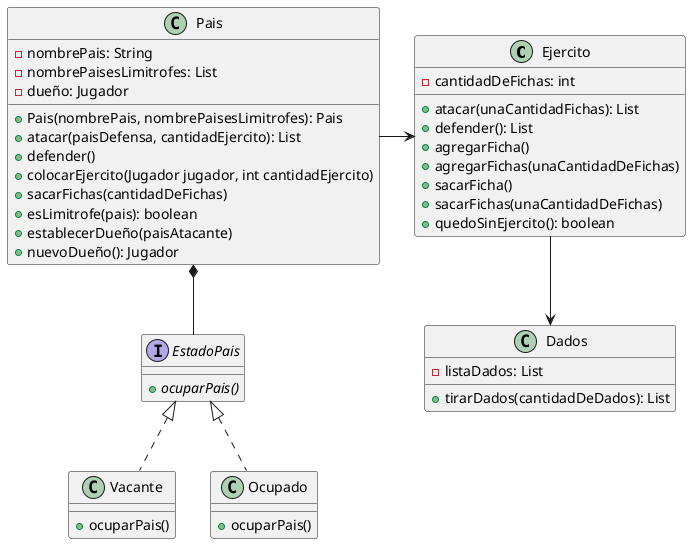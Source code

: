 @startuml

Ejercito --> "Dados"
Pais ->  Ejercito
Pais *-- EstadoPais
EstadoPais <|.. Vacante
EstadoPais <|.. Ocupado


class Pais {
	- nombrePais: String
    - nombrePaisesLimitrofes: List
    - dueño: Jugador
	+ Pais(nombrePais, nombrePaisesLimitrofes): Pais
	+ atacar(paisDefensa, cantidadEjercito): List
	+ defender()
	+ colocarEjercito(Jugador jugador, int cantidadEjercito)
	+ sacarFichas(cantidadDeFichas)
	+ esLimitrofe(pais): boolean
	+ establecerDueño(paisAtacante)
	+ nuevoDueño(): Jugador
}

class Dados {
	- listaDados: List
	+ tirarDados(cantidadDeDados): List
}

class Ejercito {
	- cantidadDeFichas: int
	+ atacar(unaCantidadFichas): List
	+ defender(): List
	+ agregarFicha()
	+ agregarFichas(unaCantidadDeFichas)
	+ sacarFicha()
	+ sacarFichas(unaCantidadDeFichas)
	+ quedoSinEjercito(): boolean
}

interface EstadoPais {
	{abstract} + ocuparPais()
}

class Vacante {
	+ ocuparPais()
}

class Ocupado {
	+ ocuparPais()
}

@enduml